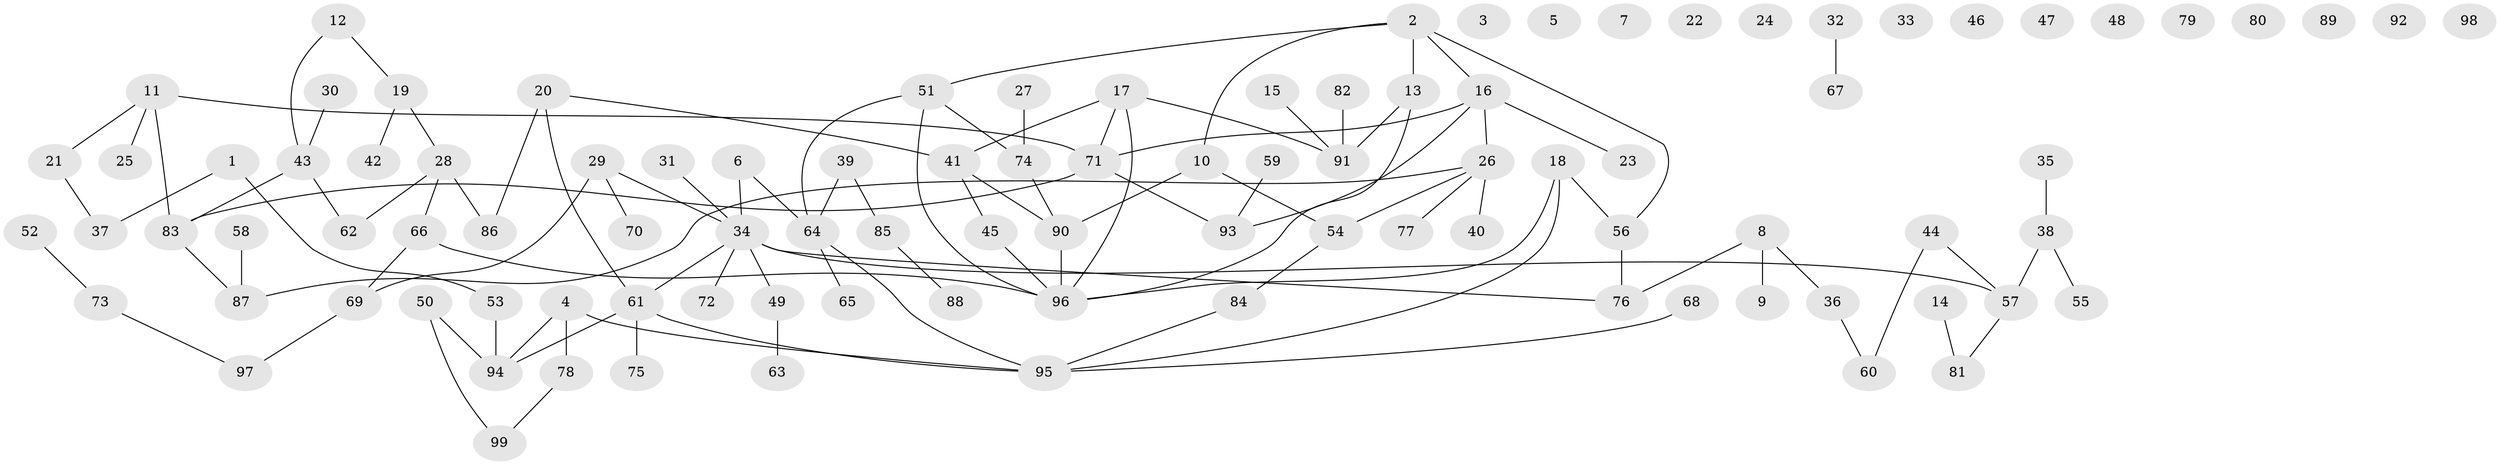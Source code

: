 // coarse degree distribution, {4: 0.06521739130434782, 12: 0.021739130434782608, 0: 0.32608695652173914, 3: 0.043478260869565216, 5: 0.06521739130434782, 2: 0.10869565217391304, 1: 0.2826086956521739, 6: 0.043478260869565216, 7: 0.043478260869565216}
// Generated by graph-tools (version 1.1) at 2025/16/03/04/25 18:16:27]
// undirected, 99 vertices, 108 edges
graph export_dot {
graph [start="1"]
  node [color=gray90,style=filled];
  1;
  2;
  3;
  4;
  5;
  6;
  7;
  8;
  9;
  10;
  11;
  12;
  13;
  14;
  15;
  16;
  17;
  18;
  19;
  20;
  21;
  22;
  23;
  24;
  25;
  26;
  27;
  28;
  29;
  30;
  31;
  32;
  33;
  34;
  35;
  36;
  37;
  38;
  39;
  40;
  41;
  42;
  43;
  44;
  45;
  46;
  47;
  48;
  49;
  50;
  51;
  52;
  53;
  54;
  55;
  56;
  57;
  58;
  59;
  60;
  61;
  62;
  63;
  64;
  65;
  66;
  67;
  68;
  69;
  70;
  71;
  72;
  73;
  74;
  75;
  76;
  77;
  78;
  79;
  80;
  81;
  82;
  83;
  84;
  85;
  86;
  87;
  88;
  89;
  90;
  91;
  92;
  93;
  94;
  95;
  96;
  97;
  98;
  99;
  1 -- 37;
  1 -- 53;
  2 -- 10;
  2 -- 13;
  2 -- 16;
  2 -- 51;
  2 -- 56;
  4 -- 78;
  4 -- 94;
  4 -- 95;
  6 -- 34;
  6 -- 64;
  8 -- 9;
  8 -- 36;
  8 -- 76;
  10 -- 54;
  10 -- 90;
  11 -- 21;
  11 -- 25;
  11 -- 71;
  11 -- 83;
  12 -- 19;
  12 -- 43;
  13 -- 91;
  13 -- 96;
  14 -- 81;
  15 -- 91;
  16 -- 23;
  16 -- 26;
  16 -- 71;
  16 -- 93;
  17 -- 41;
  17 -- 71;
  17 -- 91;
  17 -- 96;
  18 -- 56;
  18 -- 95;
  18 -- 96;
  19 -- 28;
  19 -- 42;
  20 -- 41;
  20 -- 61;
  20 -- 86;
  21 -- 37;
  26 -- 40;
  26 -- 54;
  26 -- 77;
  26 -- 87;
  27 -- 74;
  28 -- 62;
  28 -- 66;
  28 -- 86;
  29 -- 34;
  29 -- 69;
  29 -- 70;
  30 -- 43;
  31 -- 34;
  32 -- 67;
  34 -- 49;
  34 -- 57;
  34 -- 61;
  34 -- 72;
  34 -- 76;
  35 -- 38;
  36 -- 60;
  38 -- 55;
  38 -- 57;
  39 -- 64;
  39 -- 85;
  41 -- 45;
  41 -- 90;
  43 -- 62;
  43 -- 83;
  44 -- 57;
  44 -- 60;
  45 -- 96;
  49 -- 63;
  50 -- 94;
  50 -- 99;
  51 -- 64;
  51 -- 74;
  51 -- 96;
  52 -- 73;
  53 -- 94;
  54 -- 84;
  56 -- 76;
  57 -- 81;
  58 -- 87;
  59 -- 93;
  61 -- 75;
  61 -- 94;
  61 -- 95;
  64 -- 65;
  64 -- 95;
  66 -- 69;
  66 -- 96;
  68 -- 95;
  69 -- 97;
  71 -- 83;
  71 -- 93;
  73 -- 97;
  74 -- 90;
  78 -- 99;
  82 -- 91;
  83 -- 87;
  84 -- 95;
  85 -- 88;
  90 -- 96;
}
